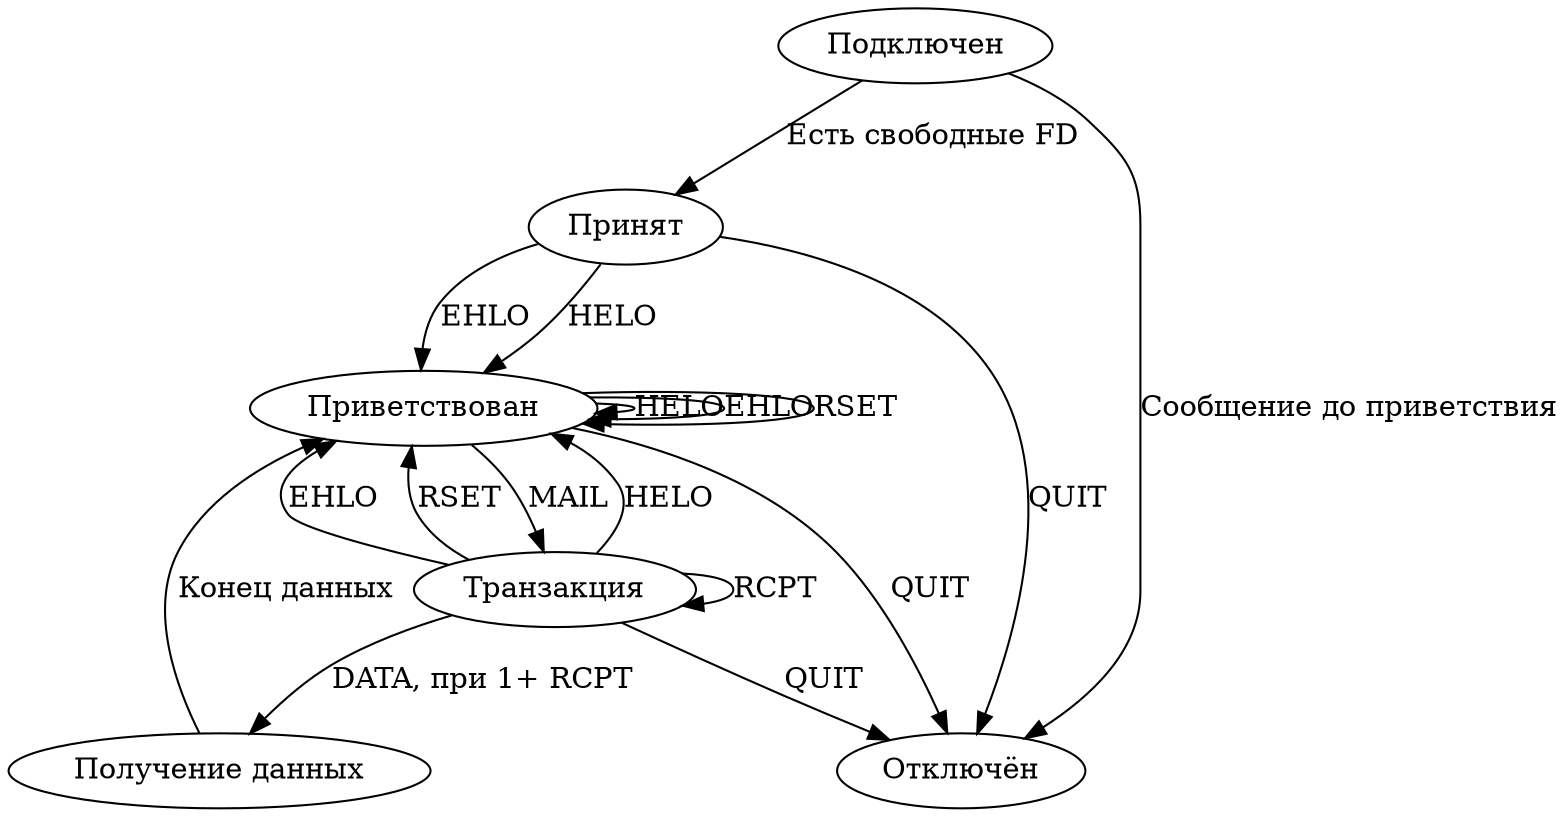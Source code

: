 digraph {
  connected [label="Подключен"];
  accepted [label="Принят"];
  greeted [label="Приветствован"];
  transaction [label="Транзакция"];
  data [label="Получение данных"];
  quit [label="Отключён"];

  connected -> accepted [label="Есть свободные FD"];
  connected -> quit [label="Сообщение до приветствия"];
  accepted -> greeted [label="HELO"];
  accepted -> greeted [label="EHLO"];
  accepted -> quit [label="QUIT"];
  greeted -> greeted [label="HELO"];
  greeted -> greeted [label="EHLO"];
  greeted -> greeted [label="RSET"];
  greeted -> quit [label="QUIT"];
  greeted -> transaction [label="MAIL"];
  transaction -> transaction [label="RCPT"];
  transaction -> greeted [label="HELO"];
  transaction -> greeted [label="EHLO"];
  transaction -> greeted [label="RSET"];
  transaction -> quit [label="QUIT"];
  transaction -> data [label="DATA, при 1+ RCPT"];
  data -> greeted [label="Конец данных"];
}
